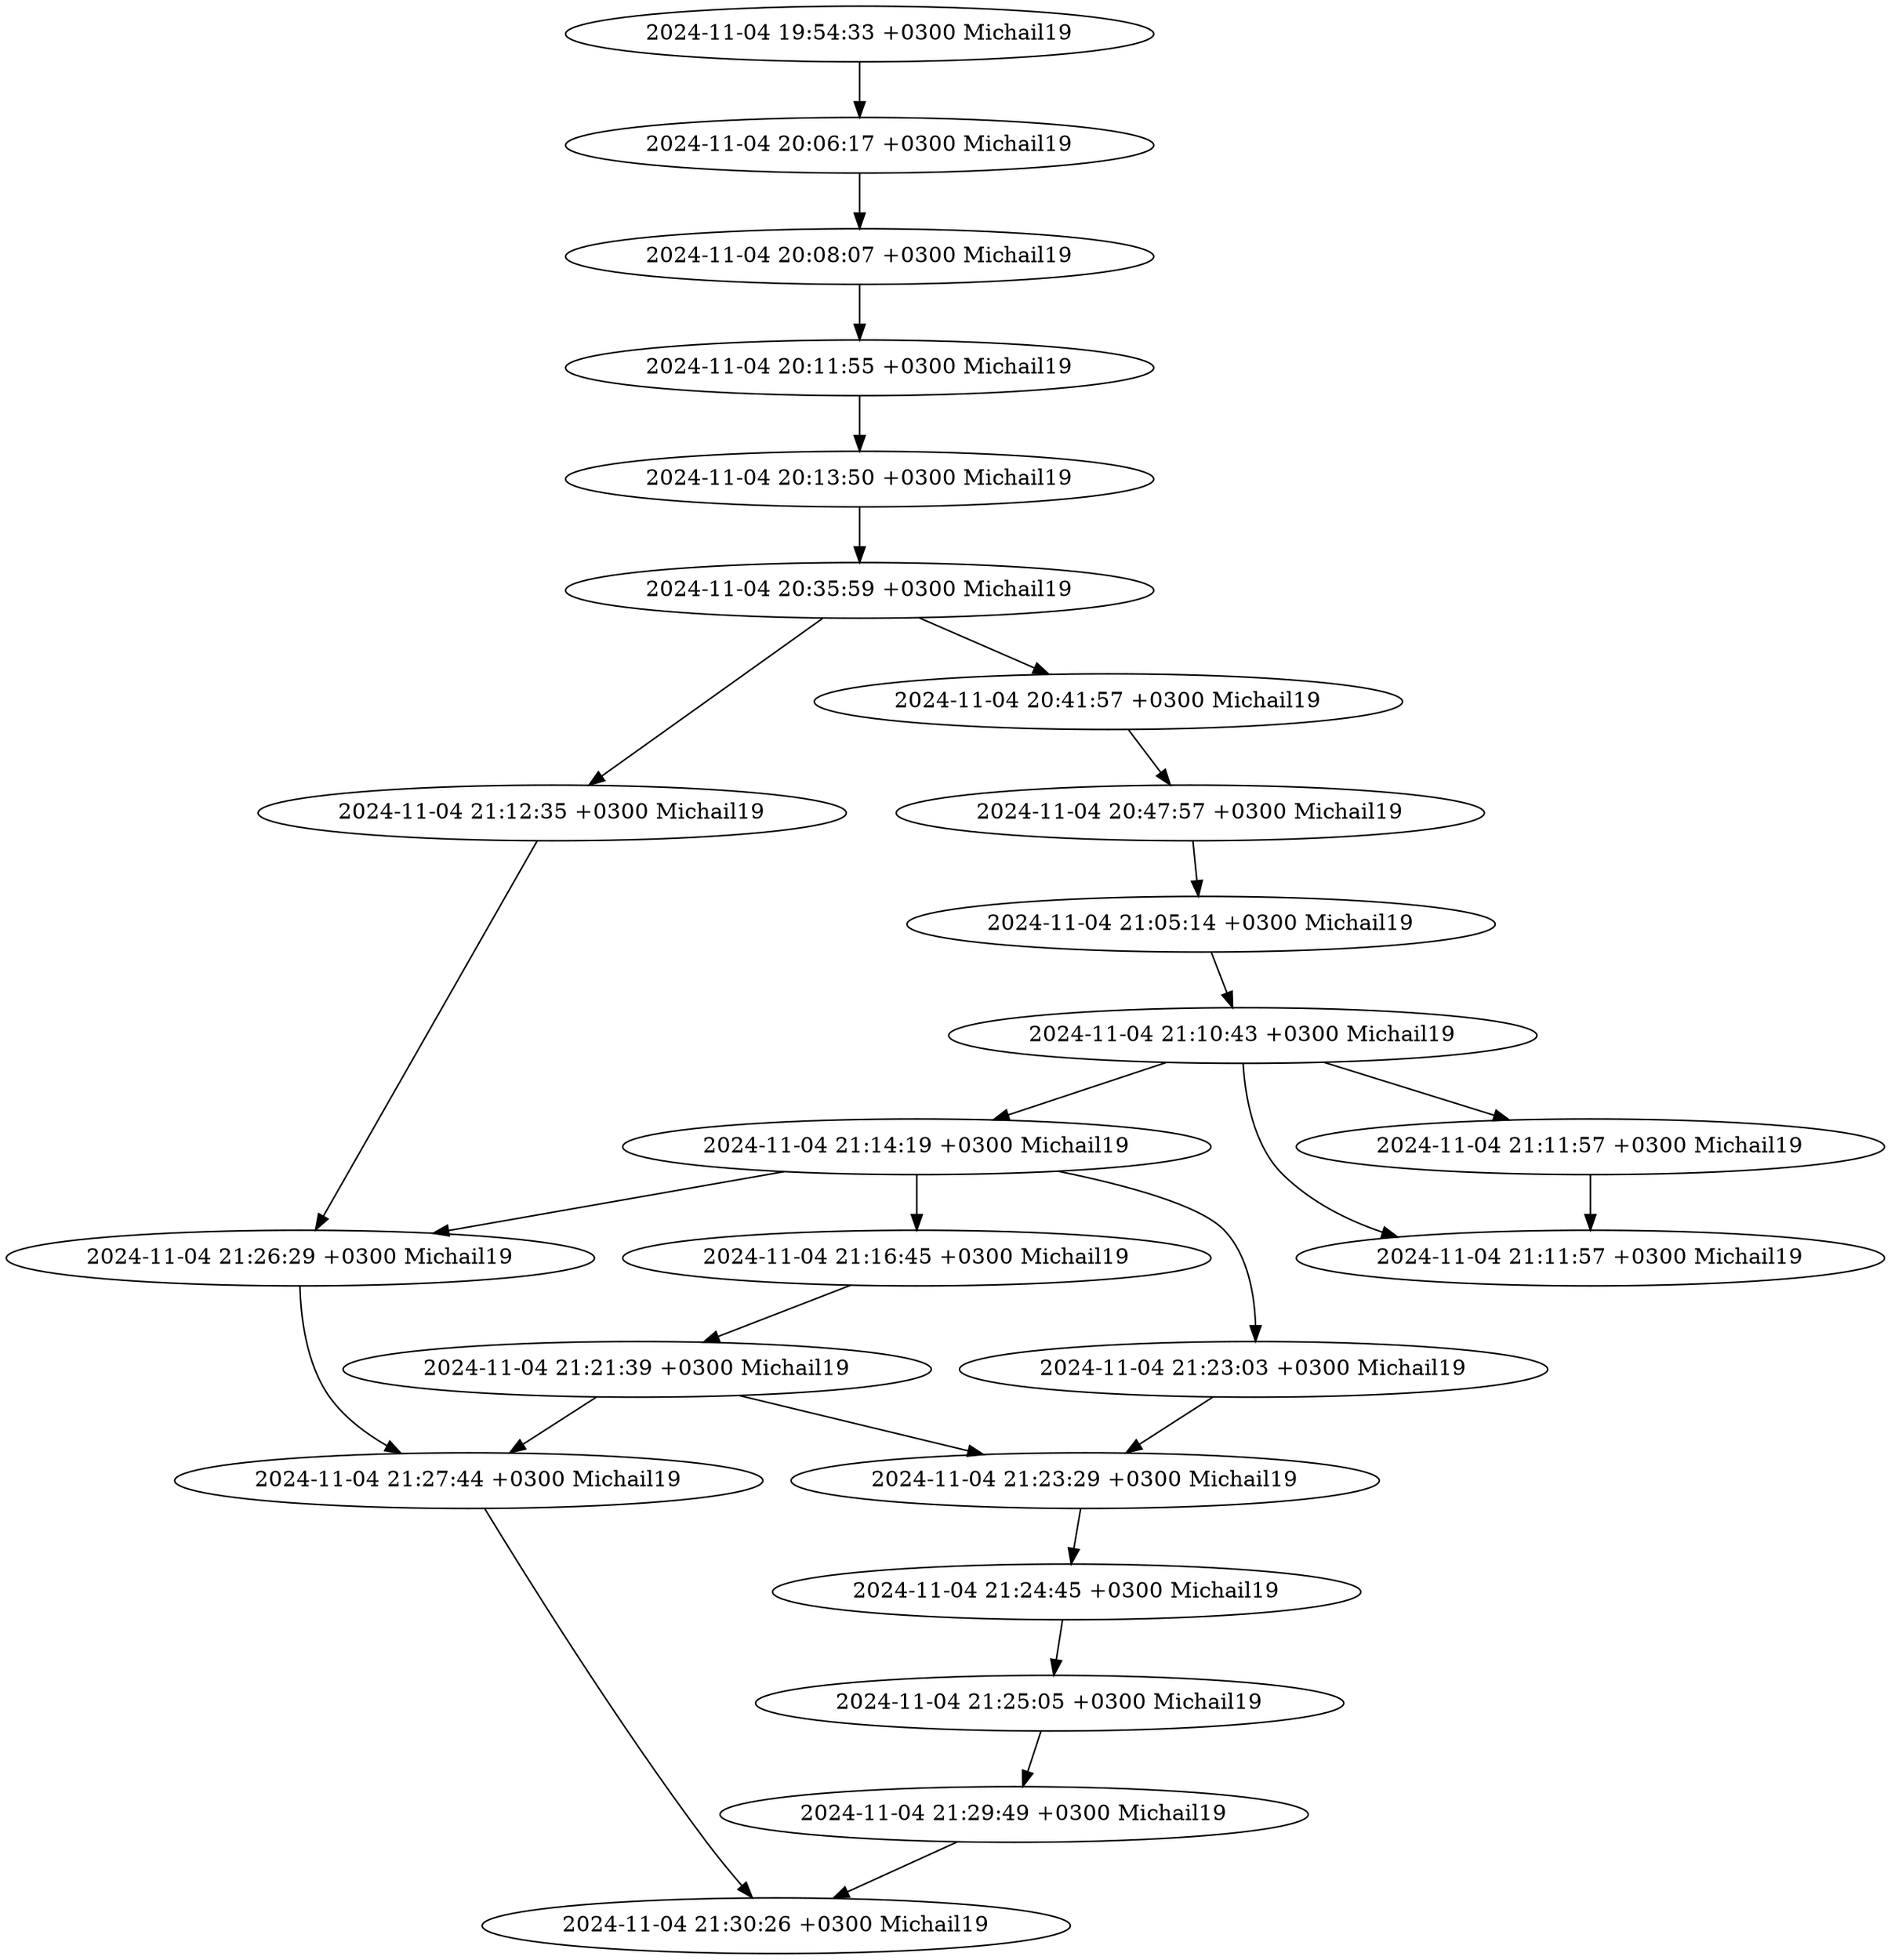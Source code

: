 digraph G {
    "866a92b401ca8e83ca3d6316dcd1e22a87e8d117" [label="2024-11-04 21:30:26 +0300 Michail19"];
    "7a9c55e732c953dd22e3865b1cc2107096188ec9" -> "866a92b401ca8e83ca3d6316dcd1e22a87e8d117";
    "73258d26e192bf42274e86f7e9734c17fe21e55b" -> "866a92b401ca8e83ca3d6316dcd1e22a87e8d117";
    "7a9c55e732c953dd22e3865b1cc2107096188ec9" [label="2024-11-04 21:29:49 +0300 Michail19"];
    "efd17ccf36fa9608f6c69e0652765e1c54b61b89" -> "7a9c55e732c953dd22e3865b1cc2107096188ec9";
    "73258d26e192bf42274e86f7e9734c17fe21e55b" [label="2024-11-04 21:27:44 +0300 Michail19"];
    "4821cdb57677a2af54a3b32aca9c1be37ca16872" -> "73258d26e192bf42274e86f7e9734c17fe21e55b";
    "7fc610c663c07e7da66307da2faa3662ac333b31" -> "73258d26e192bf42274e86f7e9734c17fe21e55b";
    "7fc610c663c07e7da66307da2faa3662ac333b31" [label="2024-11-04 21:26:29 +0300 Michail19"];
    "f2b4ff9571ac4ab389ead3d52375351dd7324293" -> "7fc610c663c07e7da66307da2faa3662ac333b31";
    "2d0f4fdc62858060ae9614b1424f0938bbaa3a52" -> "7fc610c663c07e7da66307da2faa3662ac333b31";
    "efd17ccf36fa9608f6c69e0652765e1c54b61b89" [label="2024-11-04 21:25:05 +0300 Michail19"];
    "9e4e44ee2bd6a0e7eb1ea17b4f37920688e868e3" -> "efd17ccf36fa9608f6c69e0652765e1c54b61b89";
    "9e4e44ee2bd6a0e7eb1ea17b4f37920688e868e3" [label="2024-11-04 21:24:45 +0300 Michail19"];
    "b8d8953f7ce8fc7522e840ef1407c0d3f7119dd0" -> "9e4e44ee2bd6a0e7eb1ea17b4f37920688e868e3";
    "b8d8953f7ce8fc7522e840ef1407c0d3f7119dd0" [label="2024-11-04 21:23:29 +0300 Michail19"];
    "cb0adba88edc4027e7af5d1263faa7728e007dbc" -> "b8d8953f7ce8fc7522e840ef1407c0d3f7119dd0";
    "4821cdb57677a2af54a3b32aca9c1be37ca16872" -> "b8d8953f7ce8fc7522e840ef1407c0d3f7119dd0";
    "cb0adba88edc4027e7af5d1263faa7728e007dbc" [label="2024-11-04 21:23:03 +0300 Michail19"];
    "f2b4ff9571ac4ab389ead3d52375351dd7324293" -> "cb0adba88edc4027e7af5d1263faa7728e007dbc";
    "4821cdb57677a2af54a3b32aca9c1be37ca16872" [label="2024-11-04 21:21:39 +0300 Michail19"];
    "0521441b2467a0f04cd6b93a559208cb02ce9157" -> "4821cdb57677a2af54a3b32aca9c1be37ca16872";
    "0521441b2467a0f04cd6b93a559208cb02ce9157" [label="2024-11-04 21:16:45 +0300 Michail19"];
    "f2b4ff9571ac4ab389ead3d52375351dd7324293" -> "0521441b2467a0f04cd6b93a559208cb02ce9157";
    "f2b4ff9571ac4ab389ead3d52375351dd7324293" [label="2024-11-04 21:14:19 +0300 Michail19"];
    "8b50d4b403be2a20fe8b77a8ab2e54a6161746f5" -> "f2b4ff9571ac4ab389ead3d52375351dd7324293";
    "2d0f4fdc62858060ae9614b1424f0938bbaa3a52" [label="2024-11-04 21:12:35 +0300 Michail19"];
    "370b81cb2696b5585780ff9c1359753ce070d8a6" -> "2d0f4fdc62858060ae9614b1424f0938bbaa3a52";
    "275e2999aaa4cb91f1d07816f954d0aa32208cb1" [label="2024-11-04 21:11:57 +0300 Michail19"];
    "8b50d4b403be2a20fe8b77a8ab2e54a6161746f5" -> "275e2999aaa4cb91f1d07816f954d0aa32208cb1";
    "fb33023bd82753f7163abd109360c7dacd0322f6" -> "275e2999aaa4cb91f1d07816f954d0aa32208cb1";
    "fb33023bd82753f7163abd109360c7dacd0322f6" [label="2024-11-04 21:11:57 +0300 Michail19"];
    "8b50d4b403be2a20fe8b77a8ab2e54a6161746f5" -> "fb33023bd82753f7163abd109360c7dacd0322f6";
    "8b50d4b403be2a20fe8b77a8ab2e54a6161746f5" [label="2024-11-04 21:10:43 +0300 Michail19"];
    "20d60cd260b4c83e5d54e93c36e41720101eb681" -> "8b50d4b403be2a20fe8b77a8ab2e54a6161746f5";
    "20d60cd260b4c83e5d54e93c36e41720101eb681" [label="2024-11-04 21:05:14 +0300 Michail19"];
    "9b440faa52a7ab727df50053aa68a014c2ebaf03" -> "20d60cd260b4c83e5d54e93c36e41720101eb681";
    "9b440faa52a7ab727df50053aa68a014c2ebaf03" [label="2024-11-04 20:47:57 +0300 Michail19"];
    "6e5519de86204676ec1090770f51b928f61f6c24" -> "9b440faa52a7ab727df50053aa68a014c2ebaf03";
    "6e5519de86204676ec1090770f51b928f61f6c24" [label="2024-11-04 20:41:57 +0300 Michail19"];
    "370b81cb2696b5585780ff9c1359753ce070d8a6" -> "6e5519de86204676ec1090770f51b928f61f6c24";
    "370b81cb2696b5585780ff9c1359753ce070d8a6" [label="2024-11-04 20:35:59 +0300 Michail19"];
    "6e44a9eccef9dc107c26c453559d669ebd84dbcc" -> "370b81cb2696b5585780ff9c1359753ce070d8a6";
    "6e44a9eccef9dc107c26c453559d669ebd84dbcc" [label="2024-11-04 20:13:50 +0300 Michail19"];
    "46367f7de67175d5f03c9e8ae2067ac21fec0a92" -> "6e44a9eccef9dc107c26c453559d669ebd84dbcc";
    "46367f7de67175d5f03c9e8ae2067ac21fec0a92" [label="2024-11-04 20:11:55 +0300 Michail19"];
    "49837d93d4a5fb59956aadbba3c262efa4b05267" -> "46367f7de67175d5f03c9e8ae2067ac21fec0a92";
    "49837d93d4a5fb59956aadbba3c262efa4b05267" [label="2024-11-04 20:08:07 +0300 Michail19"];
    "1c911d746562f2b41f69b62a80a2f5a56168f865" -> "49837d93d4a5fb59956aadbba3c262efa4b05267";
    "1c911d746562f2b41f69b62a80a2f5a56168f865" [label="2024-11-04 20:06:17 +0300 Michail19"];
    "27dfd2e4035db62bb239fdf60053539fa3b2f90f" -> "1c911d746562f2b41f69b62a80a2f5a56168f865";
    "27dfd2e4035db62bb239fdf60053539fa3b2f90f" [label="2024-11-04 19:54:33 +0300 Michail19"];
}